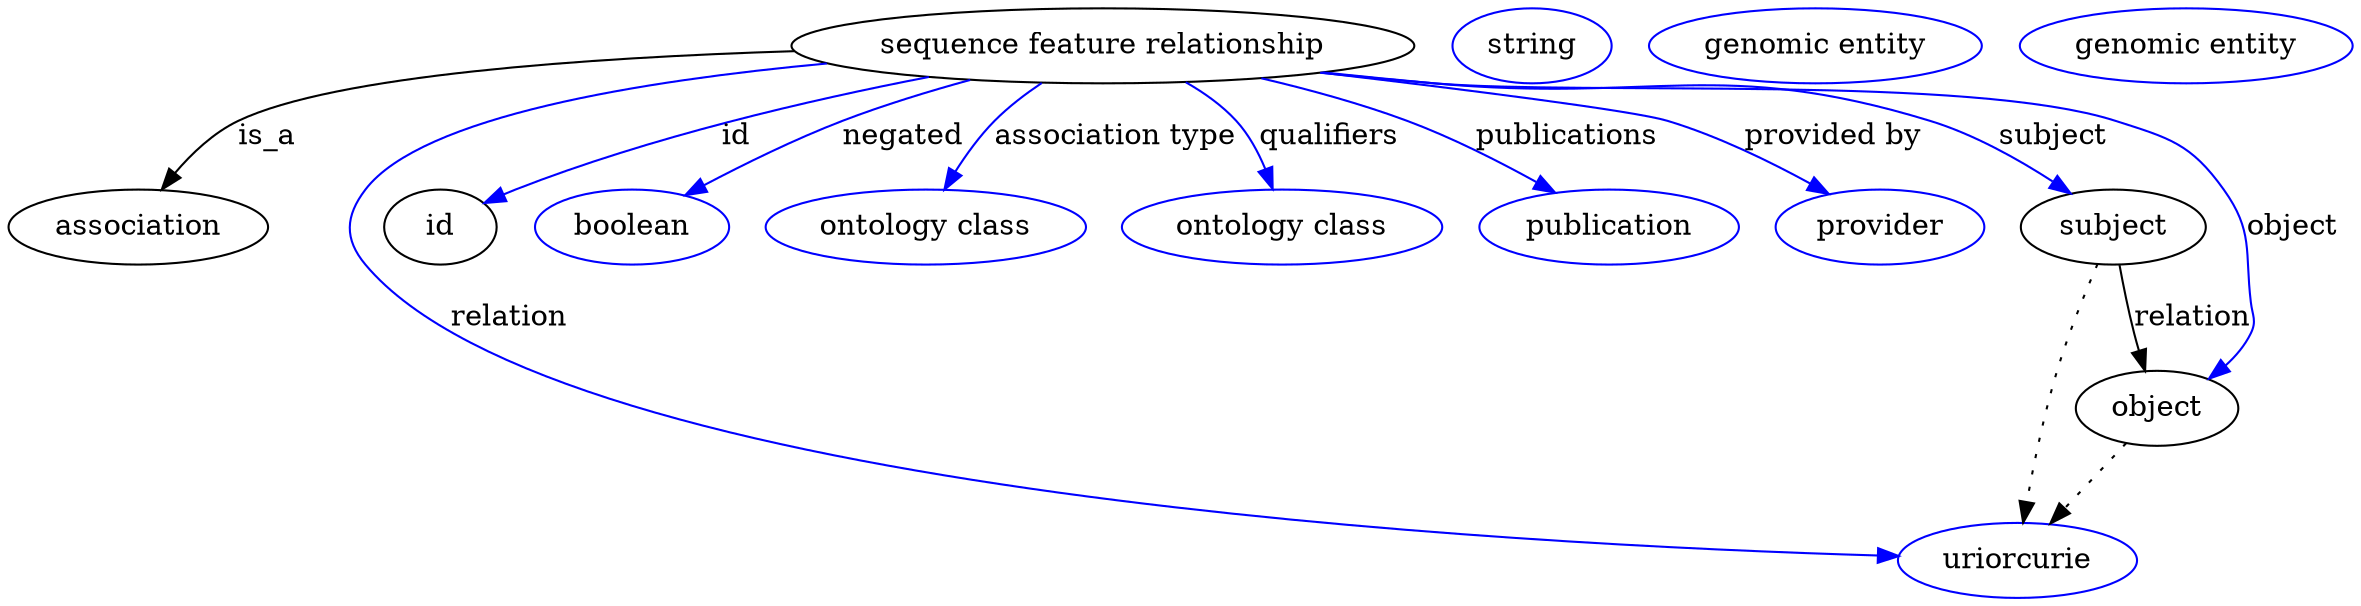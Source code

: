digraph {
	graph [bb="0,0,946.05,283"];
	node [label="\N"];
	"sequence feature relationship"	[height=0.5,
		label="sequence feature relationship",
		pos="454.05,265",
		width=3.1594];
	association	[height=0.5,
		pos="50.046,178",
		width=1.3902];
	"sequence feature relationship" -> association	[label=is_a,
		lp="103.05,221.5",
		pos="e,59.449,195.94 341.26,262.32 251.43,259.3 134.03,251.08 92.046,229 81.291,223.34 72.18,213.66 65.22,204.31"];
	relation	[color=blue,
		height=0.5,
		label=uriorcurie,
		pos="817.05,18",
		width=1.2638];
	"sequence feature relationship" -> relation	[color=blue,
		label=relation,
		lp="211.05,134.5",
		pos="e,771.99,21.364 342.82,261.23 232.77,254.43 88.584,232.05 147.05,160 224.67,64.341 615.82,31.152 761.91,21.983",
		style=solid];
	id	[height=0.5,
		pos="183.05,178",
		width=0.75];
	"sequence feature relationship" -> id	[color=blue,
		label=id,
		lp="320.55,221.5",
		pos="e,204.19,189.46 392.85,249.77 368.51,243.81 340.33,236.51 315.05,229 271.8,216.15 260.84,212.99 219.05,196 217.22,195.26 215.36,\
194.47 213.48,193.66",
		style=solid];
	negated	[color=blue,
		height=0.5,
		label=boolean,
		pos="266.05,178",
		width=1.0652];
	"sequence feature relationship" -> negated	[color=blue,
		label=negated,
		lp="379.55,221.5",
		pos="e,289.01,192.72 407.1,248.45 391.31,242.81 373.73,236.07 358.05,229 337.63,219.79 315.56,207.87 298.16,197.97",
		style=solid];
	"association type"	[color=blue,
		height=0.5,
		label="ontology class",
		pos="384.05,178",
		width=1.7151];
	"sequence feature relationship" -> "association type"	[color=blue,
		label="association type",
		lp="459.05,221.5",
		pos="e,392.99,196.02 433.15,247.21 426.97,241.74 420.42,235.42 415.05,229 408.85,221.6 403.01,212.86 398.1,204.77",
		style=solid];
	qualifiers	[color=blue,
		height=0.5,
		label="ontology class",
		pos="525.05,178",
		width=1.7151];
	"sequence feature relationship" -> qualifiers	[color=blue,
		label=qualifiers,
		lp="537.55,221.5",
		pos="e,520.12,195.99 482.67,247.43 489.98,242.22 497.37,235.98 503.05,229 508.66,222.09 513.11,213.53 516.5,205.46",
		style=solid];
	publications	[color=blue,
		height=0.5,
		label=publication,
		pos="655.05,178",
		width=1.3902];
	"sequence feature relationship" -> publications	[color=blue,
		label=publications,
		lp="630.55,221.5",
		pos="e,631.86,194.02 510.09,249.25 528.54,243.71 548.95,236.83 567.05,229 586.37,220.64 606.88,209.15 623.23,199.29",
		style=solid];
	"provided by"	[color=blue,
		height=0.5,
		label=provider,
		pos="763.05,178",
		width=1.1193];
	"sequence feature relationship" -> "provided by"	[color=blue,
		label="provided by",
		lp="736.05,221.5",
		pos="e,740.93,193.28 534,252.19 589.32,243.81 655.22,233.3 668.05,229 690.47,221.49 714,209.14 732.04,198.59",
		style=solid];
	subject	[height=0.5,
		pos="857.05,178",
		width=0.99297];
	"sequence feature relationship" -> subject	[color=blue,
		label=subject,
		lp="823.55,221.5",
		pos="e,838.22,193.57 534.69,252.21 548.48,250.36 562.66,248.54 576.05,247 663.39,236.93 689.42,256.16 773.05,229 793.47,222.37 814.23,\
210.07 830.01,199.33",
		style=solid];
	object	[height=0.5,
		pos="877.05,91",
		width=0.9027];
	"sequence feature relationship" -> object	[color=blue,
		label=object,
		lp="929.05,178",
		pos="e,896.84,105.43 533.68,252.06 547.77,250.19 562.32,248.41 576.05,247 636.08,240.83 789.45,247.03 847.05,229 874.25,220.48 885.38,\
219.13 902.05,196 916.42,176.06 911.36,166.44 914.05,142 914.77,135.37 916.68,133.12 914.05,127 911.77,121.72 908.27,116.87 904.31,\
112.56",
		style=solid];
	association_id	[color=blue,
		height=0.5,
		label=string,
		pos="616.05,265",
		width=0.84854];
	subject -> relation	[pos="e,820.16,36.027 851.35,160.08 846.85,146.39 840.61,126.58 836.05,109 830.61,88.036 825.6,64.025 822.09,46.079",
		style=dotted];
	subject -> object	[label=relation,
		lp="889.05,134.5",
		pos="e,873.07,108.89 861.09,159.8 863.85,148.09 867.55,132.34 870.7,118.97"];
	"sequence feature relationship_subject"	[color=blue,
		height=0.5,
		label="genomic entity",
		pos="728.05,265",
		width=1.7693];
	object -> relation	[pos="e,830.74,35.205 863.73,74.243 855.99,65.088 846.09,53.364 837.39,43.074",
		style=dotted];
	"sequence feature relationship_object"	[color=blue,
		height=0.5,
		label="genomic entity",
		pos="873.05,265",
		width=1.7693];
}
